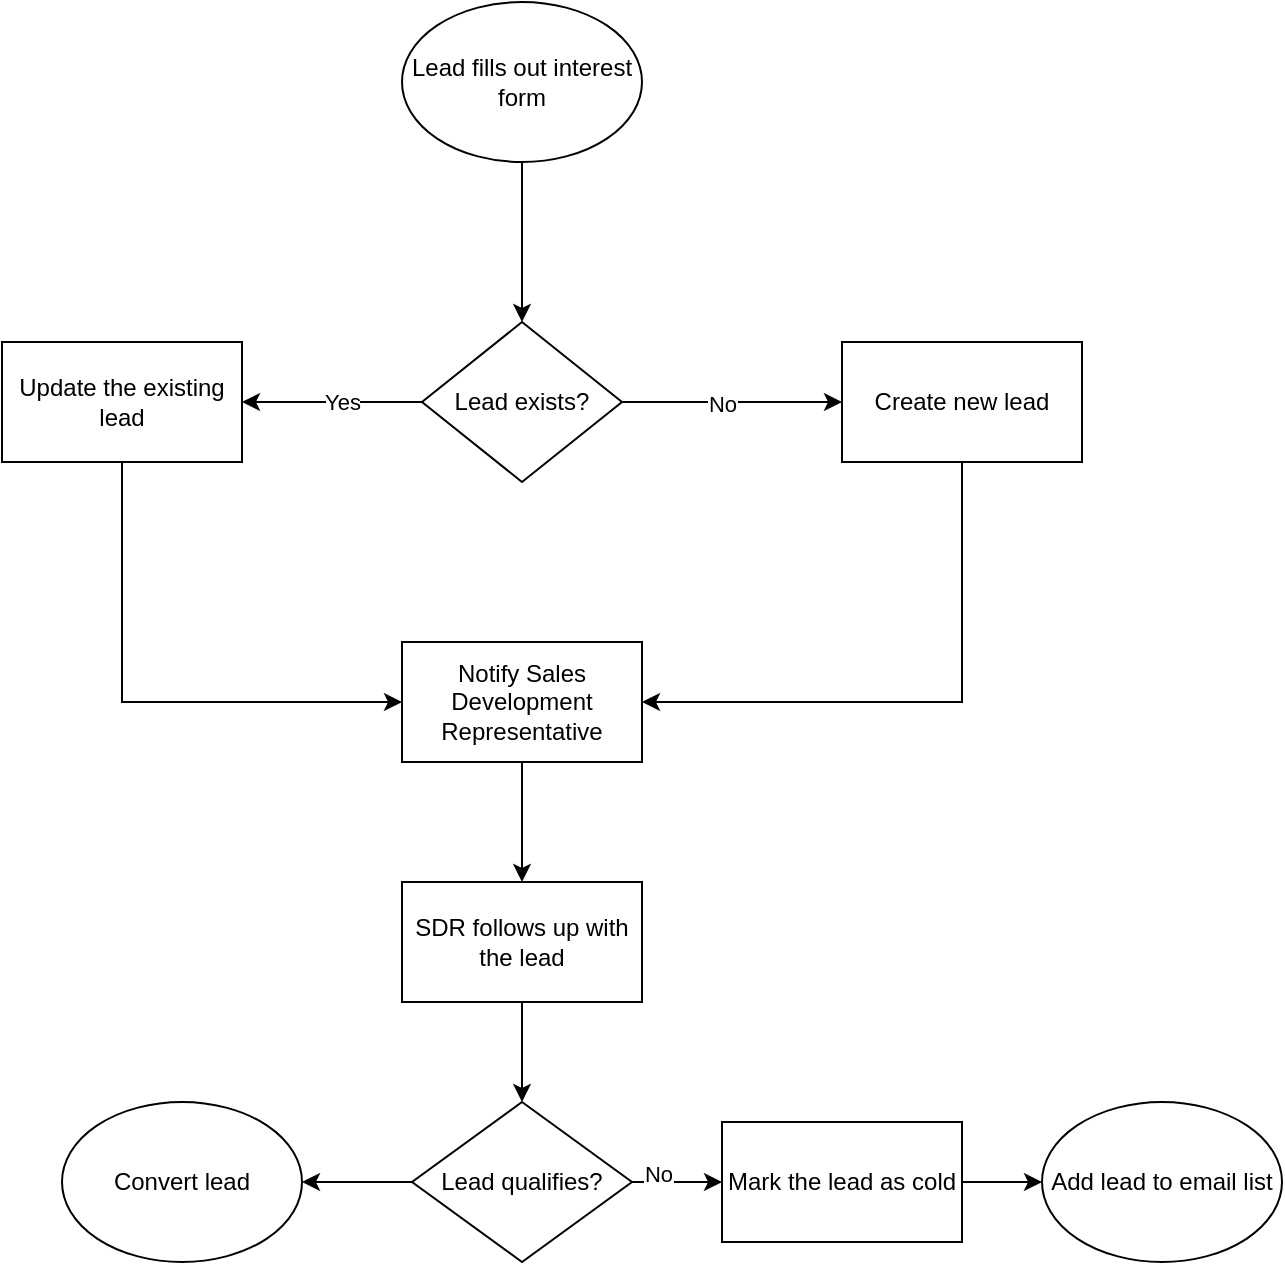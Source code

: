<mxfile version="24.0.1" type="github">
  <diagram name="Page-1" id="-nDATtZStiNHtRLApp9_">
    <mxGraphModel dx="880" dy="1629" grid="1" gridSize="10" guides="1" tooltips="1" connect="1" arrows="1" fold="1" page="1" pageScale="1" pageWidth="827" pageHeight="1169" math="0" shadow="0">
      <root>
        <mxCell id="0" />
        <mxCell id="1" parent="0" />
        <mxCell id="364Qgo00kIbYnpaA15bU-3" value="" style="edgeStyle=orthogonalEdgeStyle;rounded=0;orthogonalLoop=1;jettySize=auto;html=1;" parent="1" source="364Qgo00kIbYnpaA15bU-1" target="364Qgo00kIbYnpaA15bU-2" edge="1">
          <mxGeometry relative="1" as="geometry" />
        </mxCell>
        <mxCell id="364Qgo00kIbYnpaA15bU-1" value="Lead fills out interest form" style="ellipse;whiteSpace=wrap;html=1;" parent="1" vertex="1">
          <mxGeometry x="350" y="-1010" width="120" height="80" as="geometry" />
        </mxCell>
        <mxCell id="364Qgo00kIbYnpaA15bU-5" value="" style="edgeStyle=orthogonalEdgeStyle;rounded=0;orthogonalLoop=1;jettySize=auto;html=1;" parent="1" source="364Qgo00kIbYnpaA15bU-2" target="364Qgo00kIbYnpaA15bU-4" edge="1">
          <mxGeometry relative="1" as="geometry">
            <Array as="points">
              <mxPoint x="480" y="-810" />
              <mxPoint x="480" y="-810" />
            </Array>
          </mxGeometry>
        </mxCell>
        <mxCell id="364Qgo00kIbYnpaA15bU-10" value="No" style="edgeLabel;html=1;align=center;verticalAlign=middle;resizable=0;points=[];" parent="364Qgo00kIbYnpaA15bU-5" vertex="1" connectable="0">
          <mxGeometry x="-0.1" y="-1" relative="1" as="geometry">
            <mxPoint as="offset" />
          </mxGeometry>
        </mxCell>
        <mxCell id="364Qgo00kIbYnpaA15bU-7" value="" style="edgeStyle=orthogonalEdgeStyle;rounded=0;orthogonalLoop=1;jettySize=auto;html=1;" parent="1" source="364Qgo00kIbYnpaA15bU-2" target="364Qgo00kIbYnpaA15bU-6" edge="1">
          <mxGeometry relative="1" as="geometry" />
        </mxCell>
        <mxCell id="364Qgo00kIbYnpaA15bU-11" value="Yes" style="edgeLabel;html=1;align=center;verticalAlign=middle;resizable=0;points=[];" parent="364Qgo00kIbYnpaA15bU-7" vertex="1" connectable="0">
          <mxGeometry x="-0.1" relative="1" as="geometry">
            <mxPoint as="offset" />
          </mxGeometry>
        </mxCell>
        <mxCell id="364Qgo00kIbYnpaA15bU-2" value="Lead exists?" style="rhombus;whiteSpace=wrap;html=1;" parent="1" vertex="1">
          <mxGeometry x="360" y="-850" width="100" height="80" as="geometry" />
        </mxCell>
        <mxCell id="a0L5ibv69AV0uzcpq9T9-2" style="edgeStyle=orthogonalEdgeStyle;rounded=0;orthogonalLoop=1;jettySize=auto;html=1;entryX=1;entryY=0.5;entryDx=0;entryDy=0;" edge="1" parent="1" source="364Qgo00kIbYnpaA15bU-4" target="a0L5ibv69AV0uzcpq9T9-1">
          <mxGeometry relative="1" as="geometry">
            <Array as="points">
              <mxPoint x="630" y="-660" />
            </Array>
          </mxGeometry>
        </mxCell>
        <mxCell id="364Qgo00kIbYnpaA15bU-4" value="Create new lead" style="whiteSpace=wrap;html=1;" parent="1" vertex="1">
          <mxGeometry x="570" y="-840" width="120" height="60" as="geometry" />
        </mxCell>
        <mxCell id="a0L5ibv69AV0uzcpq9T9-3" style="edgeStyle=orthogonalEdgeStyle;rounded=0;orthogonalLoop=1;jettySize=auto;html=1;entryX=0;entryY=0.5;entryDx=0;entryDy=0;" edge="1" parent="1" source="364Qgo00kIbYnpaA15bU-6" target="a0L5ibv69AV0uzcpq9T9-1">
          <mxGeometry relative="1" as="geometry">
            <Array as="points">
              <mxPoint x="210" y="-660" />
            </Array>
          </mxGeometry>
        </mxCell>
        <mxCell id="364Qgo00kIbYnpaA15bU-6" value="Update the existing lead" style="whiteSpace=wrap;html=1;" parent="1" vertex="1">
          <mxGeometry x="150" y="-840" width="120" height="60" as="geometry" />
        </mxCell>
        <mxCell id="a0L5ibv69AV0uzcpq9T9-5" style="edgeStyle=orthogonalEdgeStyle;rounded=0;orthogonalLoop=1;jettySize=auto;html=1;entryX=0.5;entryY=0;entryDx=0;entryDy=0;" edge="1" parent="1" source="a0L5ibv69AV0uzcpq9T9-1" target="a0L5ibv69AV0uzcpq9T9-4">
          <mxGeometry relative="1" as="geometry" />
        </mxCell>
        <mxCell id="a0L5ibv69AV0uzcpq9T9-1" value="Notify Sales Development Representative" style="rounded=0;whiteSpace=wrap;html=1;" vertex="1" parent="1">
          <mxGeometry x="350" y="-690" width="120" height="60" as="geometry" />
        </mxCell>
        <mxCell id="a0L5ibv69AV0uzcpq9T9-7" value="" style="edgeStyle=orthogonalEdgeStyle;rounded=0;orthogonalLoop=1;jettySize=auto;html=1;" edge="1" parent="1" source="a0L5ibv69AV0uzcpq9T9-4" target="a0L5ibv69AV0uzcpq9T9-6">
          <mxGeometry relative="1" as="geometry" />
        </mxCell>
        <mxCell id="a0L5ibv69AV0uzcpq9T9-4" value="SDR follows up with the lead" style="rounded=0;whiteSpace=wrap;html=1;" vertex="1" parent="1">
          <mxGeometry x="350" y="-570" width="120" height="60" as="geometry" />
        </mxCell>
        <mxCell id="a0L5ibv69AV0uzcpq9T9-9" style="edgeStyle=orthogonalEdgeStyle;rounded=0;orthogonalLoop=1;jettySize=auto;html=1;exitX=1;exitY=0.5;exitDx=0;exitDy=0;entryX=0;entryY=0.5;entryDx=0;entryDy=0;" edge="1" parent="1" source="a0L5ibv69AV0uzcpq9T9-6" target="a0L5ibv69AV0uzcpq9T9-8">
          <mxGeometry relative="1" as="geometry" />
        </mxCell>
        <mxCell id="a0L5ibv69AV0uzcpq9T9-12" value="No" style="edgeLabel;html=1;align=center;verticalAlign=middle;resizable=0;points=[];" vertex="1" connectable="0" parent="a0L5ibv69AV0uzcpq9T9-9">
          <mxGeometry x="-0.422" y="4" relative="1" as="geometry">
            <mxPoint as="offset" />
          </mxGeometry>
        </mxCell>
        <mxCell id="a0L5ibv69AV0uzcpq9T9-14" style="edgeStyle=orthogonalEdgeStyle;rounded=0;orthogonalLoop=1;jettySize=auto;html=1;exitX=0;exitY=0.5;exitDx=0;exitDy=0;entryX=1;entryY=0.5;entryDx=0;entryDy=0;" edge="1" parent="1" source="a0L5ibv69AV0uzcpq9T9-6" target="a0L5ibv69AV0uzcpq9T9-13">
          <mxGeometry relative="1" as="geometry" />
        </mxCell>
        <mxCell id="a0L5ibv69AV0uzcpq9T9-6" value="Lead qualifies?" style="rhombus;whiteSpace=wrap;html=1;" vertex="1" parent="1">
          <mxGeometry x="355" y="-460" width="110" height="80" as="geometry" />
        </mxCell>
        <mxCell id="a0L5ibv69AV0uzcpq9T9-11" style="edgeStyle=orthogonalEdgeStyle;rounded=0;orthogonalLoop=1;jettySize=auto;html=1;exitX=1;exitY=0.5;exitDx=0;exitDy=0;" edge="1" parent="1" source="a0L5ibv69AV0uzcpq9T9-8" target="a0L5ibv69AV0uzcpq9T9-10">
          <mxGeometry relative="1" as="geometry" />
        </mxCell>
        <mxCell id="a0L5ibv69AV0uzcpq9T9-8" value="Mark the lead as cold" style="rounded=0;whiteSpace=wrap;html=1;" vertex="1" parent="1">
          <mxGeometry x="510" y="-450" width="120" height="60" as="geometry" />
        </mxCell>
        <mxCell id="a0L5ibv69AV0uzcpq9T9-10" value="Add lead to email list" style="ellipse;whiteSpace=wrap;html=1;" vertex="1" parent="1">
          <mxGeometry x="670" y="-460" width="120" height="80" as="geometry" />
        </mxCell>
        <mxCell id="a0L5ibv69AV0uzcpq9T9-13" value="Convert lead" style="ellipse;whiteSpace=wrap;html=1;" vertex="1" parent="1">
          <mxGeometry x="180" y="-460" width="120" height="80" as="geometry" />
        </mxCell>
      </root>
    </mxGraphModel>
  </diagram>
</mxfile>
